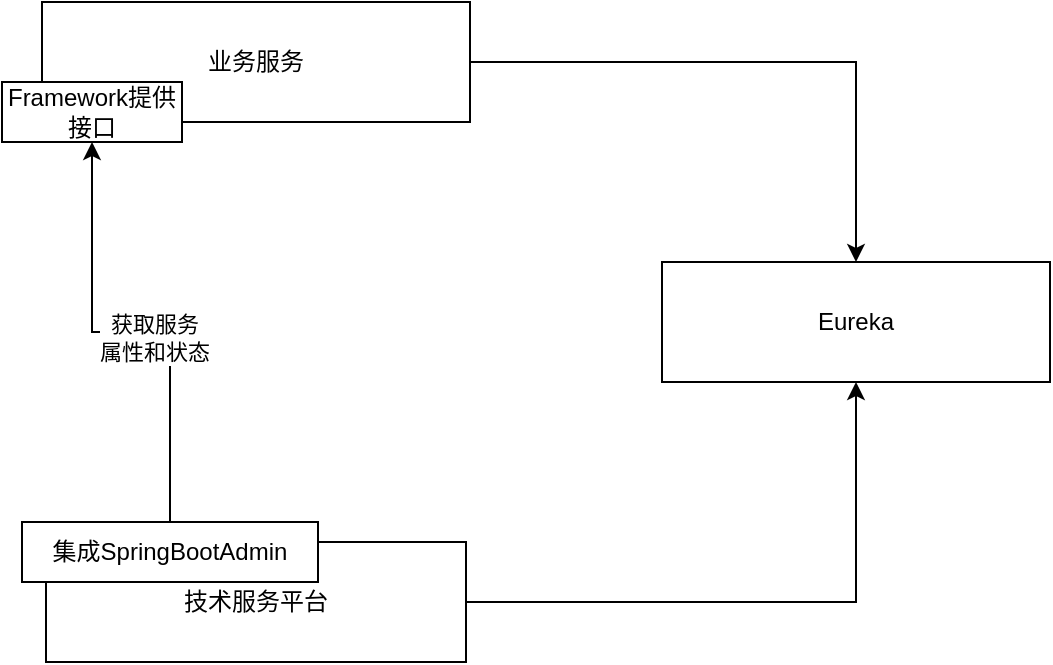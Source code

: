 <mxfile version="18.0.8" type="github">
  <diagram id="uiXNhwlux-Kof3rjLHs7" name="Page-1">
    <mxGraphModel dx="942" dy="614" grid="1" gridSize="10" guides="1" tooltips="1" connect="1" arrows="1" fold="1" page="1" pageScale="1" pageWidth="827" pageHeight="1169" math="0" shadow="0">
      <root>
        <mxCell id="0" />
        <mxCell id="1" parent="0" />
        <mxCell id="sMDR3Uv5j7hLdofMTt-9-17" style="edgeStyle=orthogonalEdgeStyle;rounded=0;orthogonalLoop=1;jettySize=auto;html=1;entryX=0.5;entryY=1;entryDx=0;entryDy=0;exitX=0.5;exitY=0;exitDx=0;exitDy=0;" edge="1" parent="1" source="sMDR3Uv5j7hLdofMTt-9-16" target="sMDR3Uv5j7hLdofMTt-9-15">
          <mxGeometry relative="1" as="geometry" />
        </mxCell>
        <mxCell id="sMDR3Uv5j7hLdofMTt-9-18" value="获取服务&lt;br&gt;属性和状态" style="edgeLabel;html=1;align=center;verticalAlign=middle;resizable=0;points=[];" vertex="1" connectable="0" parent="sMDR3Uv5j7hLdofMTt-9-17">
          <mxGeometry x="-0.1" y="3" relative="1" as="geometry">
            <mxPoint as="offset" />
          </mxGeometry>
        </mxCell>
        <mxCell id="sMDR3Uv5j7hLdofMTt-9-11" value="技术服务平台" style="rounded=0;whiteSpace=wrap;html=1;" vertex="1" parent="1">
          <mxGeometry x="212" y="390" width="210" height="60" as="geometry" />
        </mxCell>
        <mxCell id="sMDR3Uv5j7hLdofMTt-9-12" value="" style="edgeStyle=orthogonalEdgeStyle;rounded=0;orthogonalLoop=1;jettySize=auto;html=1;exitX=1;exitY=0.5;exitDx=0;exitDy=0;entryX=0.5;entryY=1;entryDx=0;entryDy=0;" edge="1" parent="1" source="sMDR3Uv5j7hLdofMTt-9-11" target="sMDR3Uv5j7hLdofMTt-9-1">
          <mxGeometry relative="1" as="geometry" />
        </mxCell>
        <mxCell id="sMDR3Uv5j7hLdofMTt-9-1" value="Eureka" style="rounded=0;whiteSpace=wrap;html=1;" vertex="1" parent="1">
          <mxGeometry x="520" y="250" width="194" height="60" as="geometry" />
        </mxCell>
        <mxCell id="sMDR3Uv5j7hLdofMTt-9-10" style="edgeStyle=orthogonalEdgeStyle;rounded=0;orthogonalLoop=1;jettySize=auto;html=1;" edge="1" parent="1" source="sMDR3Uv5j7hLdofMTt-9-2" target="sMDR3Uv5j7hLdofMTt-9-1">
          <mxGeometry relative="1" as="geometry" />
        </mxCell>
        <mxCell id="sMDR3Uv5j7hLdofMTt-9-2" value="业务服务" style="rounded=0;whiteSpace=wrap;html=1;" vertex="1" parent="1">
          <mxGeometry x="210" y="120" width="214" height="60" as="geometry" />
        </mxCell>
        <mxCell id="sMDR3Uv5j7hLdofMTt-9-15" value="Framework提供接口" style="rounded=0;whiteSpace=wrap;html=1;" vertex="1" parent="1">
          <mxGeometry x="190" y="160" width="90" height="30" as="geometry" />
        </mxCell>
        <mxCell id="sMDR3Uv5j7hLdofMTt-9-16" value="集成SpringBootAdmin" style="rounded=0;whiteSpace=wrap;html=1;" vertex="1" parent="1">
          <mxGeometry x="200" y="380" width="148" height="30" as="geometry" />
        </mxCell>
      </root>
    </mxGraphModel>
  </diagram>
</mxfile>
